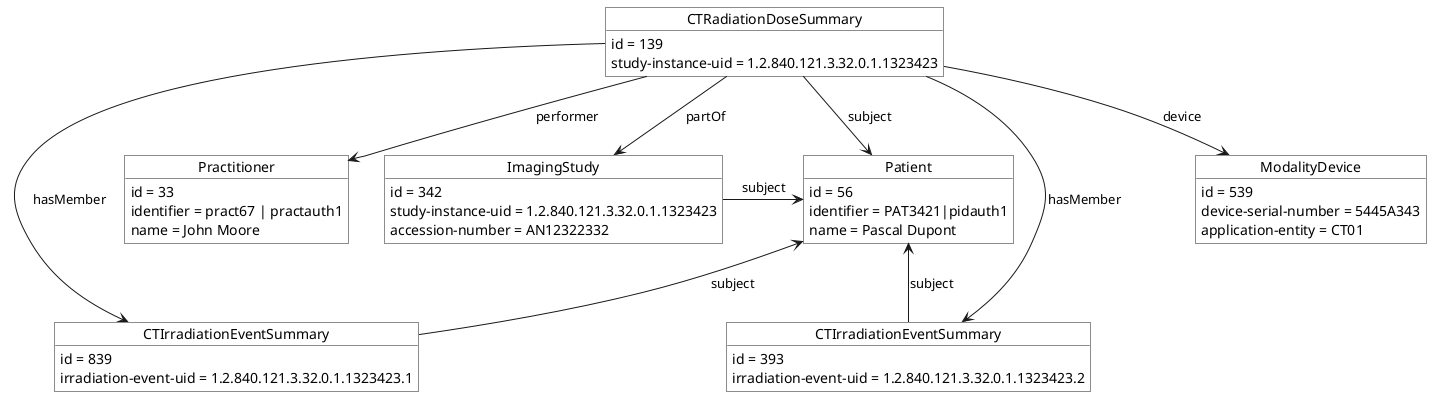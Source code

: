 @startuml example1
skinparam monochrome true

object  CTRadiationDoseSummary #white { 
  id = 139
  study-instance-uid = 1.2.840.121.3.32.0.1.1323423 
}

object  Patient #white { 
  id = 56
  identifier = PAT3421|pidauth1
  name = Pascal Dupont
}

object  ImagingStudy #white { 
  id = 342
  study-instance-uid = 1.2.840.121.3.32.0.1.1323423
  accession-number = AN12322332
}

object  Practitioner #white { 
  id = 33
  identifier = pract67 | practauth1
  name = John Moore
}

object  ModalityDevice #white { 
  id = 539
  device-serial-number = 5445A343
  application-entity = CT01
}

object  "CTIrradiationEventSummary" as CTIrradiationEventSummary1  #white { 
  id = 839
  irradiation-event-uid = 1.2.840.121.3.32.0.1.1323423.1
}

object  "CTIrradiationEventSummary" as CTIrradiationEventSummary2 #white { 
  id = 393
  irradiation-event-uid = 1.2.840.121.3.32.0.1.1323423.2
}

CTRadiationDoseSummary -d-> Patient : "subject"
CTRadiationDoseSummary -d-> ImagingStudy : "partOf"
CTRadiationDoseSummary -d-> Practitioner : "performer"
CTRadiationDoseSummary -d-> ModalityDevice : "device"
CTRadiationDoseSummary -d-> CTIrradiationEventSummary1 : "hasMember"
CTRadiationDoseSummary -d-> CTIrradiationEventSummary2 : "hasMember"
Practitioner -[hidden]d-> CTIrradiationEventSummary1 : "hasMember"
Practitioner -[hidden]d-> CTIrradiationEventSummary2 : "hasMember"
CTIrradiationEventSummary1 -u-> Patient : "subject"
CTIrradiationEventSummary2 -u-> Patient : "subject"
ImagingStudy -> Patient : "subject"
@enduml